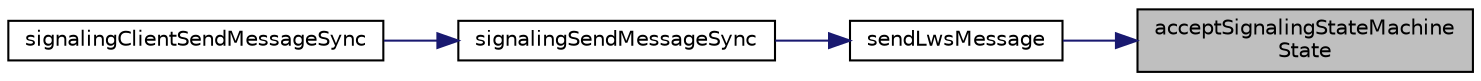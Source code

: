 digraph "acceptSignalingStateMachineState"
{
 // LATEX_PDF_SIZE
  edge [fontname="Helvetica",fontsize="10",labelfontname="Helvetica",labelfontsize="10"];
  node [fontname="Helvetica",fontsize="10",shape=record];
  rankdir="RL";
  Node1 [label="acceptSignalingStateMachine\lState",height=0.2,width=0.4,color="black", fillcolor="grey75", style="filled", fontcolor="black",tooltip=" "];
  Node1 -> Node2 [dir="back",color="midnightblue",fontsize="10",style="solid",fontname="Helvetica"];
  Node2 [label="sendLwsMessage",height=0.2,width=0.4,color="black", fillcolor="white", style="filled",URL="$LwsApiCalls_8h.html#a73aa82c21d25505351c26ccc31b2f2dd",tooltip=" "];
  Node2 -> Node3 [dir="back",color="midnightblue",fontsize="10",style="solid",fontname="Helvetica"];
  Node3 [label="signalingSendMessageSync",height=0.2,width=0.4,color="black", fillcolor="white", style="filled",URL="$Signaling_8h.html#a0db26c48fd56f7e976c7db9d0b1a2cac",tooltip=" "];
  Node3 -> Node4 [dir="back",color="midnightblue",fontsize="10",style="solid",fontname="Helvetica"];
  Node4 [label="signalingClientSendMessageSync",height=0.2,width=0.4,color="black", fillcolor="white", style="filled",URL="$group__PublicMemberFunctions.html#gae6d8d80d47699c5494de1dc3d455b1f4",tooltip="Send a message through a Signaling client."];
}
